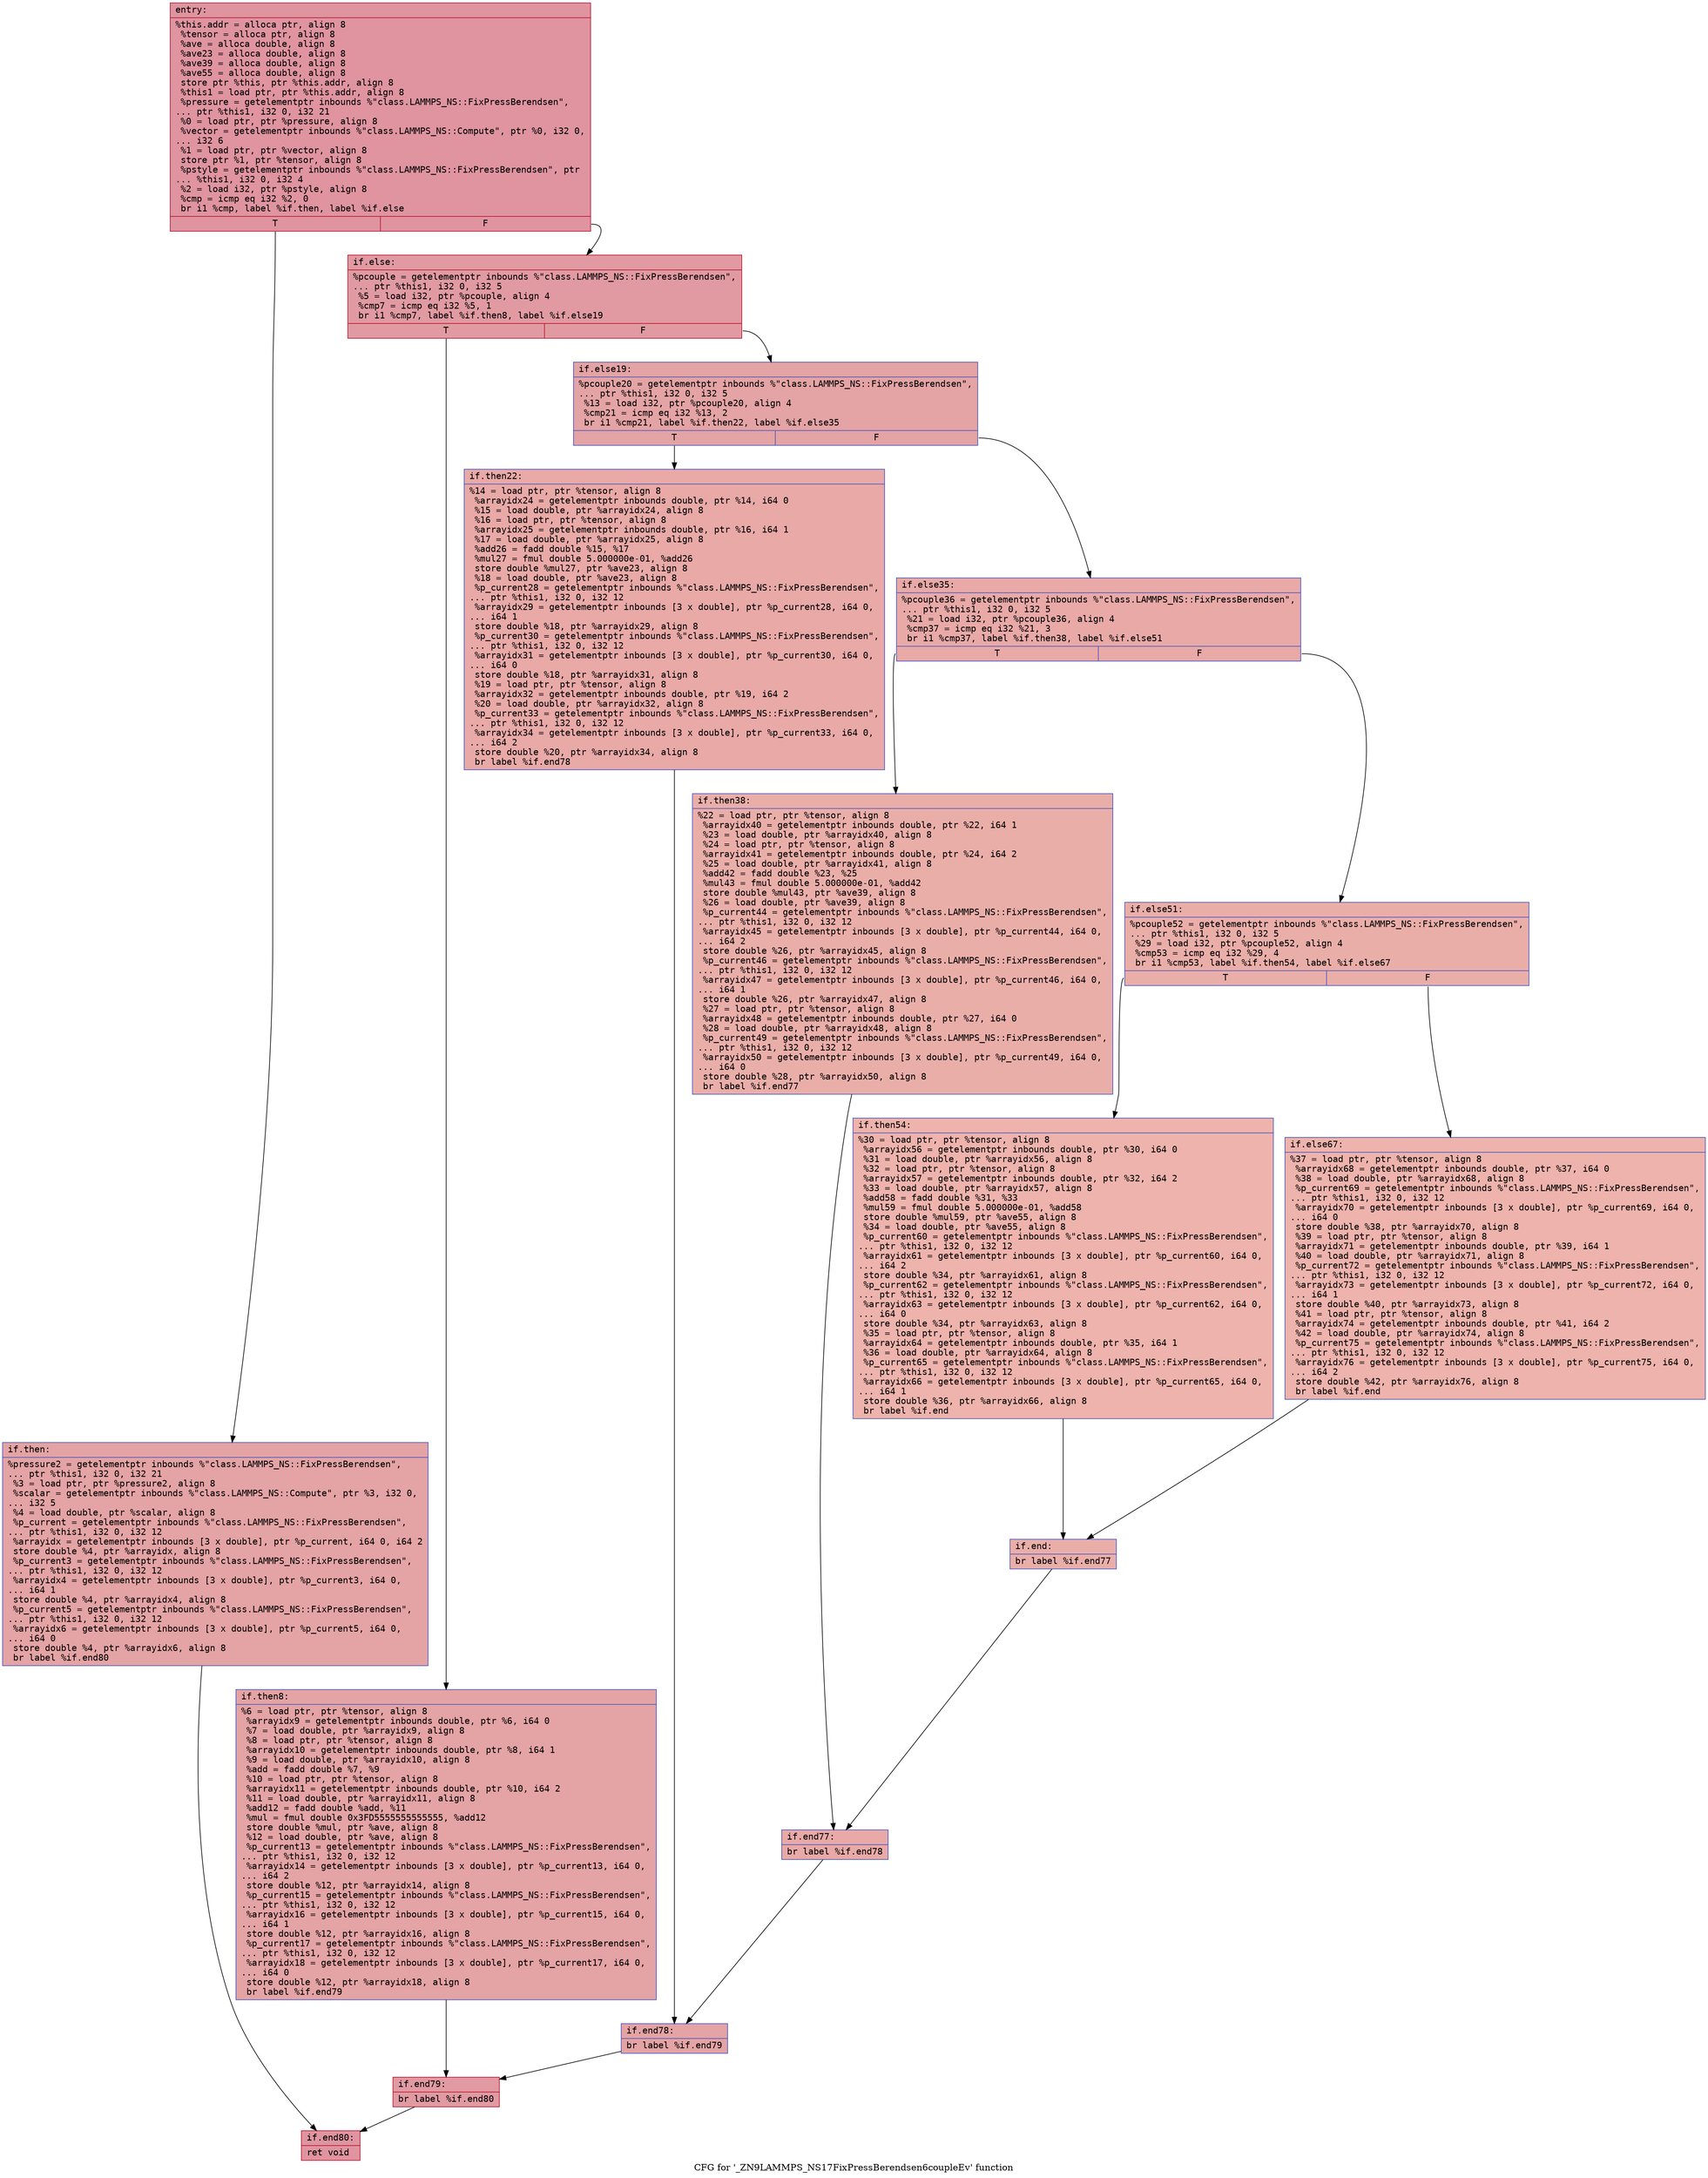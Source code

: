 digraph "CFG for '_ZN9LAMMPS_NS17FixPressBerendsen6coupleEv' function" {
	label="CFG for '_ZN9LAMMPS_NS17FixPressBerendsen6coupleEv' function";

	Node0x55f98b7dcf50 [shape=record,color="#b70d28ff", style=filled, fillcolor="#b70d2870" fontname="Courier",label="{entry:\l|  %this.addr = alloca ptr, align 8\l  %tensor = alloca ptr, align 8\l  %ave = alloca double, align 8\l  %ave23 = alloca double, align 8\l  %ave39 = alloca double, align 8\l  %ave55 = alloca double, align 8\l  store ptr %this, ptr %this.addr, align 8\l  %this1 = load ptr, ptr %this.addr, align 8\l  %pressure = getelementptr inbounds %\"class.LAMMPS_NS::FixPressBerendsen\",\l... ptr %this1, i32 0, i32 21\l  %0 = load ptr, ptr %pressure, align 8\l  %vector = getelementptr inbounds %\"class.LAMMPS_NS::Compute\", ptr %0, i32 0,\l... i32 6\l  %1 = load ptr, ptr %vector, align 8\l  store ptr %1, ptr %tensor, align 8\l  %pstyle = getelementptr inbounds %\"class.LAMMPS_NS::FixPressBerendsen\", ptr\l... %this1, i32 0, i32 4\l  %2 = load i32, ptr %pstyle, align 8\l  %cmp = icmp eq i32 %2, 0\l  br i1 %cmp, label %if.then, label %if.else\l|{<s0>T|<s1>F}}"];
	Node0x55f98b7dcf50:s0 -> Node0x55f98b7dd5a0[tooltip="entry -> if.then\nProbability 37.50%" ];
	Node0x55f98b7dcf50:s1 -> Node0x55f98b7df370[tooltip="entry -> if.else\nProbability 62.50%" ];
	Node0x55f98b7dd5a0 [shape=record,color="#3d50c3ff", style=filled, fillcolor="#c32e3170" fontname="Courier",label="{if.then:\l|  %pressure2 = getelementptr inbounds %\"class.LAMMPS_NS::FixPressBerendsen\",\l... ptr %this1, i32 0, i32 21\l  %3 = load ptr, ptr %pressure2, align 8\l  %scalar = getelementptr inbounds %\"class.LAMMPS_NS::Compute\", ptr %3, i32 0,\l... i32 5\l  %4 = load double, ptr %scalar, align 8\l  %p_current = getelementptr inbounds %\"class.LAMMPS_NS::FixPressBerendsen\",\l... ptr %this1, i32 0, i32 12\l  %arrayidx = getelementptr inbounds [3 x double], ptr %p_current, i64 0, i64 2\l  store double %4, ptr %arrayidx, align 8\l  %p_current3 = getelementptr inbounds %\"class.LAMMPS_NS::FixPressBerendsen\",\l... ptr %this1, i32 0, i32 12\l  %arrayidx4 = getelementptr inbounds [3 x double], ptr %p_current3, i64 0,\l... i64 1\l  store double %4, ptr %arrayidx4, align 8\l  %p_current5 = getelementptr inbounds %\"class.LAMMPS_NS::FixPressBerendsen\",\l... ptr %this1, i32 0, i32 12\l  %arrayidx6 = getelementptr inbounds [3 x double], ptr %p_current5, i64 0,\l... i64 0\l  store double %4, ptr %arrayidx6, align 8\l  br label %if.end80\l}"];
	Node0x55f98b7dd5a0 -> Node0x55f98b7dfee0[tooltip="if.then -> if.end80\nProbability 100.00%" ];
	Node0x55f98b7df370 [shape=record,color="#b70d28ff", style=filled, fillcolor="#bb1b2c70" fontname="Courier",label="{if.else:\l|  %pcouple = getelementptr inbounds %\"class.LAMMPS_NS::FixPressBerendsen\",\l... ptr %this1, i32 0, i32 5\l  %5 = load i32, ptr %pcouple, align 4\l  %cmp7 = icmp eq i32 %5, 1\l  br i1 %cmp7, label %if.then8, label %if.else19\l|{<s0>T|<s1>F}}"];
	Node0x55f98b7df370:s0 -> Node0x55f98b7df2e0[tooltip="if.else -> if.then8\nProbability 50.00%" ];
	Node0x55f98b7df370:s1 -> Node0x55f98b7e0400[tooltip="if.else -> if.else19\nProbability 50.00%" ];
	Node0x55f98b7df2e0 [shape=record,color="#3d50c3ff", style=filled, fillcolor="#c32e3170" fontname="Courier",label="{if.then8:\l|  %6 = load ptr, ptr %tensor, align 8\l  %arrayidx9 = getelementptr inbounds double, ptr %6, i64 0\l  %7 = load double, ptr %arrayidx9, align 8\l  %8 = load ptr, ptr %tensor, align 8\l  %arrayidx10 = getelementptr inbounds double, ptr %8, i64 1\l  %9 = load double, ptr %arrayidx10, align 8\l  %add = fadd double %7, %9\l  %10 = load ptr, ptr %tensor, align 8\l  %arrayidx11 = getelementptr inbounds double, ptr %10, i64 2\l  %11 = load double, ptr %arrayidx11, align 8\l  %add12 = fadd double %add, %11\l  %mul = fmul double 0x3FD5555555555555, %add12\l  store double %mul, ptr %ave, align 8\l  %12 = load double, ptr %ave, align 8\l  %p_current13 = getelementptr inbounds %\"class.LAMMPS_NS::FixPressBerendsen\",\l... ptr %this1, i32 0, i32 12\l  %arrayidx14 = getelementptr inbounds [3 x double], ptr %p_current13, i64 0,\l... i64 2\l  store double %12, ptr %arrayidx14, align 8\l  %p_current15 = getelementptr inbounds %\"class.LAMMPS_NS::FixPressBerendsen\",\l... ptr %this1, i32 0, i32 12\l  %arrayidx16 = getelementptr inbounds [3 x double], ptr %p_current15, i64 0,\l... i64 1\l  store double %12, ptr %arrayidx16, align 8\l  %p_current17 = getelementptr inbounds %\"class.LAMMPS_NS::FixPressBerendsen\",\l... ptr %this1, i32 0, i32 12\l  %arrayidx18 = getelementptr inbounds [3 x double], ptr %p_current17, i64 0,\l... i64 0\l  store double %12, ptr %arrayidx18, align 8\l  br label %if.end79\l}"];
	Node0x55f98b7df2e0 -> Node0x55f98b7e1530[tooltip="if.then8 -> if.end79\nProbability 100.00%" ];
	Node0x55f98b7e0400 [shape=record,color="#3d50c3ff", style=filled, fillcolor="#c32e3170" fontname="Courier",label="{if.else19:\l|  %pcouple20 = getelementptr inbounds %\"class.LAMMPS_NS::FixPressBerendsen\",\l... ptr %this1, i32 0, i32 5\l  %13 = load i32, ptr %pcouple20, align 4\l  %cmp21 = icmp eq i32 %13, 2\l  br i1 %cmp21, label %if.then22, label %if.else35\l|{<s0>T|<s1>F}}"];
	Node0x55f98b7e0400:s0 -> Node0x55f98b7e1840[tooltip="if.else19 -> if.then22\nProbability 50.00%" ];
	Node0x55f98b7e0400:s1 -> Node0x55f98b7e18c0[tooltip="if.else19 -> if.else35\nProbability 50.00%" ];
	Node0x55f98b7e1840 [shape=record,color="#3d50c3ff", style=filled, fillcolor="#ca3b3770" fontname="Courier",label="{if.then22:\l|  %14 = load ptr, ptr %tensor, align 8\l  %arrayidx24 = getelementptr inbounds double, ptr %14, i64 0\l  %15 = load double, ptr %arrayidx24, align 8\l  %16 = load ptr, ptr %tensor, align 8\l  %arrayidx25 = getelementptr inbounds double, ptr %16, i64 1\l  %17 = load double, ptr %arrayidx25, align 8\l  %add26 = fadd double %15, %17\l  %mul27 = fmul double 5.000000e-01, %add26\l  store double %mul27, ptr %ave23, align 8\l  %18 = load double, ptr %ave23, align 8\l  %p_current28 = getelementptr inbounds %\"class.LAMMPS_NS::FixPressBerendsen\",\l... ptr %this1, i32 0, i32 12\l  %arrayidx29 = getelementptr inbounds [3 x double], ptr %p_current28, i64 0,\l... i64 1\l  store double %18, ptr %arrayidx29, align 8\l  %p_current30 = getelementptr inbounds %\"class.LAMMPS_NS::FixPressBerendsen\",\l... ptr %this1, i32 0, i32 12\l  %arrayidx31 = getelementptr inbounds [3 x double], ptr %p_current30, i64 0,\l... i64 0\l  store double %18, ptr %arrayidx31, align 8\l  %19 = load ptr, ptr %tensor, align 8\l  %arrayidx32 = getelementptr inbounds double, ptr %19, i64 2\l  %20 = load double, ptr %arrayidx32, align 8\l  %p_current33 = getelementptr inbounds %\"class.LAMMPS_NS::FixPressBerendsen\",\l... ptr %this1, i32 0, i32 12\l  %arrayidx34 = getelementptr inbounds [3 x double], ptr %p_current33, i64 0,\l... i64 2\l  store double %20, ptr %arrayidx34, align 8\l  br label %if.end78\l}"];
	Node0x55f98b7e1840 -> Node0x55f98b7e2ce0[tooltip="if.then22 -> if.end78\nProbability 100.00%" ];
	Node0x55f98b7e18c0 [shape=record,color="#3d50c3ff", style=filled, fillcolor="#ca3b3770" fontname="Courier",label="{if.else35:\l|  %pcouple36 = getelementptr inbounds %\"class.LAMMPS_NS::FixPressBerendsen\",\l... ptr %this1, i32 0, i32 5\l  %21 = load i32, ptr %pcouple36, align 4\l  %cmp37 = icmp eq i32 %21, 3\l  br i1 %cmp37, label %if.then38, label %if.else51\l|{<s0>T|<s1>F}}"];
	Node0x55f98b7e18c0:s0 -> Node0x55f98b7e2fd0[tooltip="if.else35 -> if.then38\nProbability 50.00%" ];
	Node0x55f98b7e18c0:s1 -> Node0x55f98b7e3050[tooltip="if.else35 -> if.else51\nProbability 50.00%" ];
	Node0x55f98b7e2fd0 [shape=record,color="#3d50c3ff", style=filled, fillcolor="#d0473d70" fontname="Courier",label="{if.then38:\l|  %22 = load ptr, ptr %tensor, align 8\l  %arrayidx40 = getelementptr inbounds double, ptr %22, i64 1\l  %23 = load double, ptr %arrayidx40, align 8\l  %24 = load ptr, ptr %tensor, align 8\l  %arrayidx41 = getelementptr inbounds double, ptr %24, i64 2\l  %25 = load double, ptr %arrayidx41, align 8\l  %add42 = fadd double %23, %25\l  %mul43 = fmul double 5.000000e-01, %add42\l  store double %mul43, ptr %ave39, align 8\l  %26 = load double, ptr %ave39, align 8\l  %p_current44 = getelementptr inbounds %\"class.LAMMPS_NS::FixPressBerendsen\",\l... ptr %this1, i32 0, i32 12\l  %arrayidx45 = getelementptr inbounds [3 x double], ptr %p_current44, i64 0,\l... i64 2\l  store double %26, ptr %arrayidx45, align 8\l  %p_current46 = getelementptr inbounds %\"class.LAMMPS_NS::FixPressBerendsen\",\l... ptr %this1, i32 0, i32 12\l  %arrayidx47 = getelementptr inbounds [3 x double], ptr %p_current46, i64 0,\l... i64 1\l  store double %26, ptr %arrayidx47, align 8\l  %27 = load ptr, ptr %tensor, align 8\l  %arrayidx48 = getelementptr inbounds double, ptr %27, i64 0\l  %28 = load double, ptr %arrayidx48, align 8\l  %p_current49 = getelementptr inbounds %\"class.LAMMPS_NS::FixPressBerendsen\",\l... ptr %this1, i32 0, i32 12\l  %arrayidx50 = getelementptr inbounds [3 x double], ptr %p_current49, i64 0,\l... i64 0\l  store double %28, ptr %arrayidx50, align 8\l  br label %if.end77\l}"];
	Node0x55f98b7e2fd0 -> Node0x55f98b7e4150[tooltip="if.then38 -> if.end77\nProbability 100.00%" ];
	Node0x55f98b7e3050 [shape=record,color="#3d50c3ff", style=filled, fillcolor="#d0473d70" fontname="Courier",label="{if.else51:\l|  %pcouple52 = getelementptr inbounds %\"class.LAMMPS_NS::FixPressBerendsen\",\l... ptr %this1, i32 0, i32 5\l  %29 = load i32, ptr %pcouple52, align 4\l  %cmp53 = icmp eq i32 %29, 4\l  br i1 %cmp53, label %if.then54, label %if.else67\l|{<s0>T|<s1>F}}"];
	Node0x55f98b7e3050:s0 -> Node0x55f98b7e4460[tooltip="if.else51 -> if.then54\nProbability 50.00%" ];
	Node0x55f98b7e3050:s1 -> Node0x55f98b7e44e0[tooltip="if.else51 -> if.else67\nProbability 50.00%" ];
	Node0x55f98b7e4460 [shape=record,color="#3d50c3ff", style=filled, fillcolor="#d6524470" fontname="Courier",label="{if.then54:\l|  %30 = load ptr, ptr %tensor, align 8\l  %arrayidx56 = getelementptr inbounds double, ptr %30, i64 0\l  %31 = load double, ptr %arrayidx56, align 8\l  %32 = load ptr, ptr %tensor, align 8\l  %arrayidx57 = getelementptr inbounds double, ptr %32, i64 2\l  %33 = load double, ptr %arrayidx57, align 8\l  %add58 = fadd double %31, %33\l  %mul59 = fmul double 5.000000e-01, %add58\l  store double %mul59, ptr %ave55, align 8\l  %34 = load double, ptr %ave55, align 8\l  %p_current60 = getelementptr inbounds %\"class.LAMMPS_NS::FixPressBerendsen\",\l... ptr %this1, i32 0, i32 12\l  %arrayidx61 = getelementptr inbounds [3 x double], ptr %p_current60, i64 0,\l... i64 2\l  store double %34, ptr %arrayidx61, align 8\l  %p_current62 = getelementptr inbounds %\"class.LAMMPS_NS::FixPressBerendsen\",\l... ptr %this1, i32 0, i32 12\l  %arrayidx63 = getelementptr inbounds [3 x double], ptr %p_current62, i64 0,\l... i64 0\l  store double %34, ptr %arrayidx63, align 8\l  %35 = load ptr, ptr %tensor, align 8\l  %arrayidx64 = getelementptr inbounds double, ptr %35, i64 1\l  %36 = load double, ptr %arrayidx64, align 8\l  %p_current65 = getelementptr inbounds %\"class.LAMMPS_NS::FixPressBerendsen\",\l... ptr %this1, i32 0, i32 12\l  %arrayidx66 = getelementptr inbounds [3 x double], ptr %p_current65, i64 0,\l... i64 1\l  store double %36, ptr %arrayidx66, align 8\l  br label %if.end\l}"];
	Node0x55f98b7e4460 -> Node0x55f98b7e55e0[tooltip="if.then54 -> if.end\nProbability 100.00%" ];
	Node0x55f98b7e44e0 [shape=record,color="#3d50c3ff", style=filled, fillcolor="#d6524470" fontname="Courier",label="{if.else67:\l|  %37 = load ptr, ptr %tensor, align 8\l  %arrayidx68 = getelementptr inbounds double, ptr %37, i64 0\l  %38 = load double, ptr %arrayidx68, align 8\l  %p_current69 = getelementptr inbounds %\"class.LAMMPS_NS::FixPressBerendsen\",\l... ptr %this1, i32 0, i32 12\l  %arrayidx70 = getelementptr inbounds [3 x double], ptr %p_current69, i64 0,\l... i64 0\l  store double %38, ptr %arrayidx70, align 8\l  %39 = load ptr, ptr %tensor, align 8\l  %arrayidx71 = getelementptr inbounds double, ptr %39, i64 1\l  %40 = load double, ptr %arrayidx71, align 8\l  %p_current72 = getelementptr inbounds %\"class.LAMMPS_NS::FixPressBerendsen\",\l... ptr %this1, i32 0, i32 12\l  %arrayidx73 = getelementptr inbounds [3 x double], ptr %p_current72, i64 0,\l... i64 1\l  store double %40, ptr %arrayidx73, align 8\l  %41 = load ptr, ptr %tensor, align 8\l  %arrayidx74 = getelementptr inbounds double, ptr %41, i64 2\l  %42 = load double, ptr %arrayidx74, align 8\l  %p_current75 = getelementptr inbounds %\"class.LAMMPS_NS::FixPressBerendsen\",\l... ptr %this1, i32 0, i32 12\l  %arrayidx76 = getelementptr inbounds [3 x double], ptr %p_current75, i64 0,\l... i64 2\l  store double %42, ptr %arrayidx76, align 8\l  br label %if.end\l}"];
	Node0x55f98b7e44e0 -> Node0x55f98b7e55e0[tooltip="if.else67 -> if.end\nProbability 100.00%" ];
	Node0x55f98b7e55e0 [shape=record,color="#3d50c3ff", style=filled, fillcolor="#d0473d70" fontname="Courier",label="{if.end:\l|  br label %if.end77\l}"];
	Node0x55f98b7e55e0 -> Node0x55f98b7e4150[tooltip="if.end -> if.end77\nProbability 100.00%" ];
	Node0x55f98b7e4150 [shape=record,color="#3d50c3ff", style=filled, fillcolor="#ca3b3770" fontname="Courier",label="{if.end77:\l|  br label %if.end78\l}"];
	Node0x55f98b7e4150 -> Node0x55f98b7e2ce0[tooltip="if.end77 -> if.end78\nProbability 100.00%" ];
	Node0x55f98b7e2ce0 [shape=record,color="#3d50c3ff", style=filled, fillcolor="#c32e3170" fontname="Courier",label="{if.end78:\l|  br label %if.end79\l}"];
	Node0x55f98b7e2ce0 -> Node0x55f98b7e1530[tooltip="if.end78 -> if.end79\nProbability 100.00%" ];
	Node0x55f98b7e1530 [shape=record,color="#b70d28ff", style=filled, fillcolor="#bb1b2c70" fontname="Courier",label="{if.end79:\l|  br label %if.end80\l}"];
	Node0x55f98b7e1530 -> Node0x55f98b7dfee0[tooltip="if.end79 -> if.end80\nProbability 100.00%" ];
	Node0x55f98b7dfee0 [shape=record,color="#b70d28ff", style=filled, fillcolor="#b70d2870" fontname="Courier",label="{if.end80:\l|  ret void\l}"];
}
